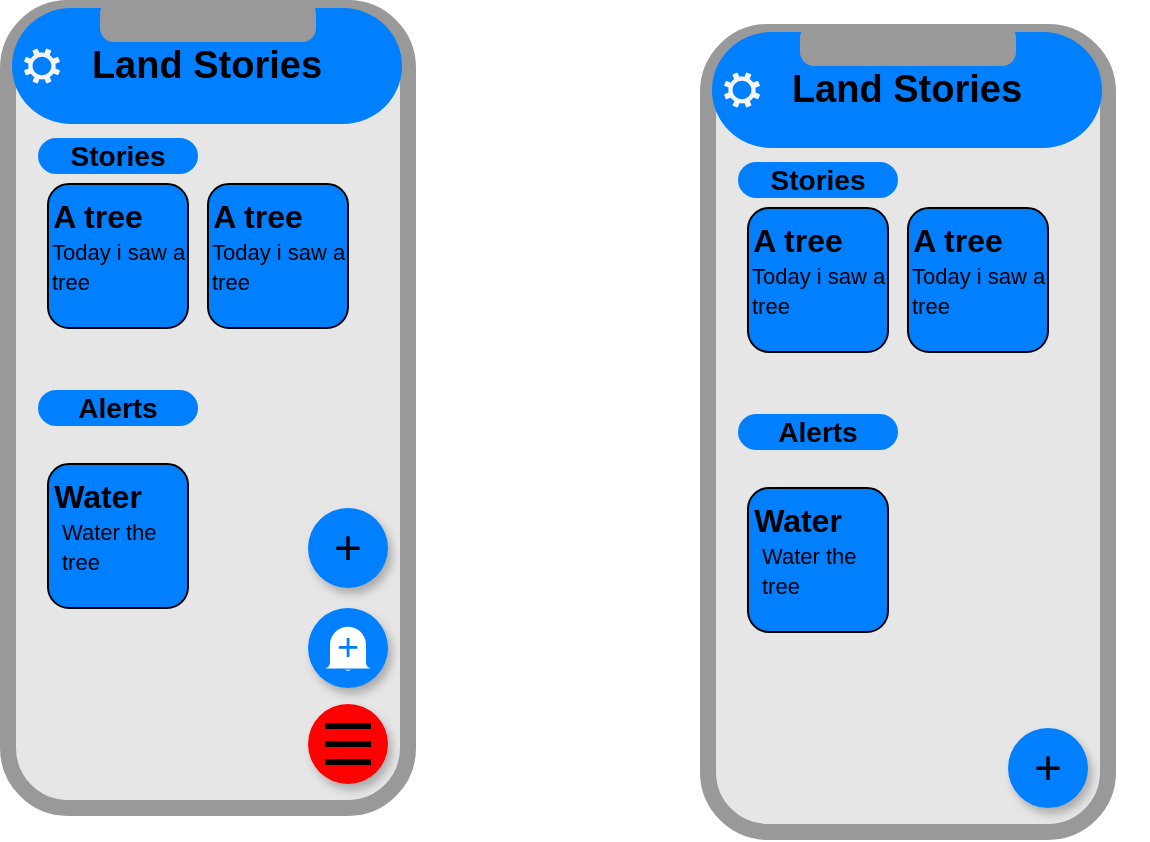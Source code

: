 <mxfile version="13.0.1" type="device"><diagram id="KPZKHzw1VA5HoG7cFatM" name="Page-1"><mxGraphModel dx="1278" dy="948" grid="1" gridSize="10" guides="1" tooltips="1" connect="1" arrows="1" fold="1" page="1" pageScale="1" pageWidth="1169" pageHeight="1654" math="0" shadow="0"><root><mxCell id="0"/><mxCell id="1" parent="0"/><mxCell id="MRaBYjKitULQPmLLkepe-20" value="" style="group;arcSize=24;" vertex="1" connectable="0" parent="1"><mxGeometry x="700" y="422" width="220" height="400" as="geometry"/></mxCell><mxCell id="MRaBYjKitULQPmLLkepe-6" value="" style="group;fillColor=#E6E6E6;rounded=1;" vertex="1" connectable="0" parent="MRaBYjKitULQPmLLkepe-20"><mxGeometry width="200" height="400" as="geometry"/></mxCell><mxCell id="MRaBYjKitULQPmLLkepe-4" value="" style="rounded=1;whiteSpace=wrap;html=1;fillColor=none;strokeWidth=8;strokeColor=#999999;" vertex="1" parent="MRaBYjKitULQPmLLkepe-20"><mxGeometry width="200" height="400" as="geometry"/></mxCell><mxCell id="MRaBYjKitULQPmLLkepe-21" value="&lt;font style=&quot;font-size: 19px&quot;&gt;&lt;b&gt;Land Stories&lt;/b&gt;&lt;/font&gt;" style="rounded=1;whiteSpace=wrap;html=1;strokeColor=none;strokeWidth=6;fillColor=#007FFF;arcSize=51;align=center;" vertex="1" parent="MRaBYjKitULQPmLLkepe-20"><mxGeometry x="2" width="195" height="58" as="geometry"/></mxCell><mxCell id="MRaBYjKitULQPmLLkepe-5" value="" style="rounded=1;whiteSpace=wrap;html=1;strokeWidth=8;fillColor=#999999;strokeColor=#999999;arcSize=23;" vertex="1" parent="MRaBYjKitULQPmLLkepe-20"><mxGeometry x="50" width="100" height="13" as="geometry"/></mxCell><mxCell id="MRaBYjKitULQPmLLkepe-26" value="" style="group" vertex="1" connectable="0" parent="MRaBYjKitULQPmLLkepe-20"><mxGeometry x="20" y="88" width="70" height="72" as="geometry"/></mxCell><mxCell id="MRaBYjKitULQPmLLkepe-22" value="" style="rounded=1;whiteSpace=wrap;html=1;strokeColor=#000000;strokeWidth=1;fillColor=#007FFF;" vertex="1" parent="MRaBYjKitULQPmLLkepe-26"><mxGeometry width="70" height="72" as="geometry"/></mxCell><mxCell id="MRaBYjKitULQPmLLkepe-24" value="&lt;font style=&quot;font-size: 16px&quot;&gt;A tree&lt;/font&gt;" style="text;html=1;strokeColor=none;fillColor=none;align=center;verticalAlign=middle;whiteSpace=wrap;rounded=0;fontStyle=1" vertex="1" parent="MRaBYjKitULQPmLLkepe-26"><mxGeometry width="50" height="32" as="geometry"/></mxCell><mxCell id="MRaBYjKitULQPmLLkepe-25" value="&lt;font style=&quot;font-size: 11px ; font-weight: normal&quot;&gt;Today i saw a tree&amp;nbsp;&lt;/font&gt;" style="text;html=1;strokeColor=none;fillColor=none;align=left;verticalAlign=middle;whiteSpace=wrap;rounded=0;fontStyle=1" vertex="1" parent="MRaBYjKitULQPmLLkepe-26"><mxGeometry y="20" width="70" height="42" as="geometry"/></mxCell><mxCell id="MRaBYjKitULQPmLLkepe-27" value="" style="group" vertex="1" connectable="0" parent="MRaBYjKitULQPmLLkepe-20"><mxGeometry x="100" y="88" width="70" height="72" as="geometry"/></mxCell><mxCell id="MRaBYjKitULQPmLLkepe-28" value="" style="rounded=1;whiteSpace=wrap;html=1;strokeColor=#000000;strokeWidth=1;fillColor=#007FFF;" vertex="1" parent="MRaBYjKitULQPmLLkepe-27"><mxGeometry width="70" height="72" as="geometry"/></mxCell><mxCell id="MRaBYjKitULQPmLLkepe-29" value="&lt;font style=&quot;font-size: 16px&quot;&gt;A tree&lt;/font&gt;" style="text;html=1;strokeColor=none;fillColor=none;align=center;verticalAlign=middle;whiteSpace=wrap;rounded=0;fontStyle=1" vertex="1" parent="MRaBYjKitULQPmLLkepe-27"><mxGeometry width="50" height="32" as="geometry"/></mxCell><mxCell id="MRaBYjKitULQPmLLkepe-30" value="&lt;font style=&quot;font-size: 11px ; font-weight: normal&quot;&gt;Today i saw a tree&amp;nbsp;&lt;/font&gt;" style="text;html=1;strokeColor=none;fillColor=none;align=left;verticalAlign=middle;whiteSpace=wrap;rounded=0;fontStyle=1" vertex="1" parent="MRaBYjKitULQPmLLkepe-27"><mxGeometry y="20" width="70" height="42" as="geometry"/></mxCell><mxCell id="MRaBYjKitULQPmLLkepe-35" value="&lt;font&gt;&lt;b&gt;&lt;font style=&quot;font-size: 14px&quot;&gt;Stories&lt;/font&gt;&lt;br&gt;&lt;/b&gt;&lt;/font&gt;" style="rounded=1;whiteSpace=wrap;html=1;strokeColor=none;strokeWidth=3;fillColor=#007FFF;arcSize=51;align=center;" vertex="1" parent="MRaBYjKitULQPmLLkepe-20"><mxGeometry x="15" y="65" width="80" height="18" as="geometry"/></mxCell><mxCell id="MRaBYjKitULQPmLLkepe-36" value="&lt;font&gt;&lt;b&gt;&lt;font style=&quot;font-size: 14px&quot;&gt;Alerts&lt;/font&gt;&lt;br&gt;&lt;/b&gt;&lt;/font&gt;" style="rounded=1;whiteSpace=wrap;html=1;strokeColor=none;strokeWidth=3;fillColor=#007FFF;arcSize=51;align=center;" vertex="1" parent="MRaBYjKitULQPmLLkepe-20"><mxGeometry x="15" y="191" width="80" height="18" as="geometry"/></mxCell><mxCell id="MRaBYjKitULQPmLLkepe-41" value="" style="group" vertex="1" connectable="0" parent="MRaBYjKitULQPmLLkepe-20"><mxGeometry x="20" y="228" width="70" height="72" as="geometry"/></mxCell><mxCell id="MRaBYjKitULQPmLLkepe-38" value="" style="rounded=1;whiteSpace=wrap;html=1;strokeColor=#000000;strokeWidth=1;fillColor=#007FFF;" vertex="1" parent="MRaBYjKitULQPmLLkepe-41"><mxGeometry width="70" height="72" as="geometry"/></mxCell><mxCell id="MRaBYjKitULQPmLLkepe-39" value="&lt;font style=&quot;font-size: 16px&quot;&gt;Water&lt;/font&gt;" style="text;html=1;strokeColor=none;fillColor=none;align=center;verticalAlign=middle;whiteSpace=wrap;rounded=0;fontStyle=1" vertex="1" parent="MRaBYjKitULQPmLLkepe-41"><mxGeometry width="50" height="32" as="geometry"/></mxCell><mxCell id="MRaBYjKitULQPmLLkepe-40" value="&lt;span style=&quot;font-size: 11px ; font-weight: 400&quot;&gt;Water the tree&lt;/span&gt;" style="text;html=1;strokeColor=none;fillColor=none;align=left;verticalAlign=middle;whiteSpace=wrap;rounded=0;fontStyle=1" vertex="1" parent="MRaBYjKitULQPmLLkepe-41"><mxGeometry x="5" y="20" width="60" height="42" as="geometry"/></mxCell><mxCell id="MRaBYjKitULQPmLLkepe-42" value="" style="pointerEvents=1;shadow=0;dashed=0;html=1;strokeColor=none;fillColor=#f5f5f5;labelPosition=center;verticalLabelPosition=bottom;verticalAlign=top;outlineConnect=0;align=center;shape=mxgraph.office.concepts.settings;rounded=1;fontColor=#333333;" vertex="1" parent="MRaBYjKitULQPmLLkepe-20"><mxGeometry x="8" y="20.25" width="18" height="17.5" as="geometry"/></mxCell><mxCell id="MRaBYjKitULQPmLLkepe-43" value="&lt;font style=&quot;font-size: 24px&quot;&gt;+&lt;/font&gt;" style="ellipse;whiteSpace=wrap;html=1;aspect=fixed;rounded=1;strokeColor=none;strokeWidth=3;fillColor=#007FFF;shadow=1;" vertex="1" parent="MRaBYjKitULQPmLLkepe-20"><mxGeometry x="150" y="348" width="40" height="40" as="geometry"/></mxCell><mxCell id="MRaBYjKitULQPmLLkepe-44" value="" style="group;arcSize=24;" vertex="1" connectable="0" parent="1"><mxGeometry x="350" y="410" width="220" height="400" as="geometry"/></mxCell><mxCell id="MRaBYjKitULQPmLLkepe-45" value="" style="group;fillColor=#E6E6E6;rounded=1;" vertex="1" connectable="0" parent="MRaBYjKitULQPmLLkepe-44"><mxGeometry width="200" height="400" as="geometry"/></mxCell><mxCell id="MRaBYjKitULQPmLLkepe-46" value="" style="rounded=1;whiteSpace=wrap;html=1;fillColor=none;strokeWidth=8;strokeColor=#999999;" vertex="1" parent="MRaBYjKitULQPmLLkepe-44"><mxGeometry width="200" height="400" as="geometry"/></mxCell><mxCell id="MRaBYjKitULQPmLLkepe-47" value="&lt;font style=&quot;font-size: 19px&quot;&gt;&lt;b&gt;Land Stories&lt;/b&gt;&lt;/font&gt;" style="rounded=1;whiteSpace=wrap;html=1;strokeColor=none;strokeWidth=6;fillColor=#007FFF;arcSize=51;align=center;" vertex="1" parent="MRaBYjKitULQPmLLkepe-44"><mxGeometry x="2" width="195" height="58" as="geometry"/></mxCell><mxCell id="MRaBYjKitULQPmLLkepe-48" value="" style="rounded=1;whiteSpace=wrap;html=1;strokeWidth=8;fillColor=#999999;strokeColor=#999999;arcSize=23;" vertex="1" parent="MRaBYjKitULQPmLLkepe-44"><mxGeometry x="50" width="100" height="13" as="geometry"/></mxCell><mxCell id="MRaBYjKitULQPmLLkepe-49" value="" style="group" vertex="1" connectable="0" parent="MRaBYjKitULQPmLLkepe-44"><mxGeometry x="20" y="88" width="70" height="72" as="geometry"/></mxCell><mxCell id="MRaBYjKitULQPmLLkepe-50" value="" style="rounded=1;whiteSpace=wrap;html=1;strokeColor=#000000;strokeWidth=1;fillColor=#007FFF;" vertex="1" parent="MRaBYjKitULQPmLLkepe-49"><mxGeometry width="70" height="72" as="geometry"/></mxCell><mxCell id="MRaBYjKitULQPmLLkepe-51" value="&lt;font style=&quot;font-size: 16px&quot;&gt;A tree&lt;/font&gt;" style="text;html=1;strokeColor=none;fillColor=none;align=center;verticalAlign=middle;whiteSpace=wrap;rounded=0;fontStyle=1" vertex="1" parent="MRaBYjKitULQPmLLkepe-49"><mxGeometry width="50" height="32" as="geometry"/></mxCell><mxCell id="MRaBYjKitULQPmLLkepe-52" value="&lt;font style=&quot;font-size: 11px ; font-weight: normal&quot;&gt;Today i saw a tree&amp;nbsp;&lt;/font&gt;" style="text;html=1;strokeColor=none;fillColor=none;align=left;verticalAlign=middle;whiteSpace=wrap;rounded=0;fontStyle=1" vertex="1" parent="MRaBYjKitULQPmLLkepe-49"><mxGeometry y="20" width="70" height="42" as="geometry"/></mxCell><mxCell id="MRaBYjKitULQPmLLkepe-53" value="" style="group" vertex="1" connectable="0" parent="MRaBYjKitULQPmLLkepe-44"><mxGeometry x="100" y="88" width="70" height="72" as="geometry"/></mxCell><mxCell id="MRaBYjKitULQPmLLkepe-54" value="" style="rounded=1;whiteSpace=wrap;html=1;strokeColor=#000000;strokeWidth=1;fillColor=#007FFF;" vertex="1" parent="MRaBYjKitULQPmLLkepe-53"><mxGeometry width="70" height="72" as="geometry"/></mxCell><mxCell id="MRaBYjKitULQPmLLkepe-55" value="&lt;font style=&quot;font-size: 16px&quot;&gt;A tree&lt;/font&gt;" style="text;html=1;strokeColor=none;fillColor=none;align=center;verticalAlign=middle;whiteSpace=wrap;rounded=0;fontStyle=1" vertex="1" parent="MRaBYjKitULQPmLLkepe-53"><mxGeometry width="50" height="32" as="geometry"/></mxCell><mxCell id="MRaBYjKitULQPmLLkepe-56" value="&lt;font style=&quot;font-size: 11px ; font-weight: normal&quot;&gt;Today i saw a tree&amp;nbsp;&lt;/font&gt;" style="text;html=1;strokeColor=none;fillColor=none;align=left;verticalAlign=middle;whiteSpace=wrap;rounded=0;fontStyle=1" vertex="1" parent="MRaBYjKitULQPmLLkepe-53"><mxGeometry y="20" width="70" height="42" as="geometry"/></mxCell><mxCell id="MRaBYjKitULQPmLLkepe-57" value="&lt;font&gt;&lt;b&gt;&lt;font style=&quot;font-size: 14px&quot;&gt;Stories&lt;/font&gt;&lt;br&gt;&lt;/b&gt;&lt;/font&gt;" style="rounded=1;whiteSpace=wrap;html=1;strokeColor=none;strokeWidth=3;fillColor=#007FFF;arcSize=51;align=center;" vertex="1" parent="MRaBYjKitULQPmLLkepe-44"><mxGeometry x="15" y="65" width="80" height="18" as="geometry"/></mxCell><mxCell id="MRaBYjKitULQPmLLkepe-58" value="&lt;font&gt;&lt;b&gt;&lt;font style=&quot;font-size: 14px&quot;&gt;Alerts&lt;/font&gt;&lt;br&gt;&lt;/b&gt;&lt;/font&gt;" style="rounded=1;whiteSpace=wrap;html=1;strokeColor=none;strokeWidth=3;fillColor=#007FFF;arcSize=51;align=center;" vertex="1" parent="MRaBYjKitULQPmLLkepe-44"><mxGeometry x="15" y="191" width="80" height="18" as="geometry"/></mxCell><mxCell id="MRaBYjKitULQPmLLkepe-59" value="" style="group" vertex="1" connectable="0" parent="MRaBYjKitULQPmLLkepe-44"><mxGeometry x="20" y="228" width="70" height="72" as="geometry"/></mxCell><mxCell id="MRaBYjKitULQPmLLkepe-60" value="" style="rounded=1;whiteSpace=wrap;html=1;strokeColor=#000000;strokeWidth=1;fillColor=#007FFF;" vertex="1" parent="MRaBYjKitULQPmLLkepe-59"><mxGeometry width="70" height="72" as="geometry"/></mxCell><mxCell id="MRaBYjKitULQPmLLkepe-61" value="&lt;font style=&quot;font-size: 16px&quot;&gt;Water&lt;/font&gt;" style="text;html=1;strokeColor=none;fillColor=none;align=center;verticalAlign=middle;whiteSpace=wrap;rounded=0;fontStyle=1" vertex="1" parent="MRaBYjKitULQPmLLkepe-59"><mxGeometry width="50" height="32" as="geometry"/></mxCell><mxCell id="MRaBYjKitULQPmLLkepe-62" value="&lt;span style=&quot;font-size: 11px ; font-weight: 400&quot;&gt;Water the tree&lt;/span&gt;" style="text;html=1;strokeColor=none;fillColor=none;align=left;verticalAlign=middle;whiteSpace=wrap;rounded=0;fontStyle=1" vertex="1" parent="MRaBYjKitULQPmLLkepe-59"><mxGeometry x="5" y="20" width="60" height="42" as="geometry"/></mxCell><mxCell id="MRaBYjKitULQPmLLkepe-63" value="" style="pointerEvents=1;shadow=0;dashed=0;html=1;strokeColor=none;fillColor=#f5f5f5;labelPosition=center;verticalLabelPosition=bottom;verticalAlign=top;outlineConnect=0;align=center;shape=mxgraph.office.concepts.settings;rounded=1;fontColor=#333333;" vertex="1" parent="MRaBYjKitULQPmLLkepe-44"><mxGeometry x="8" y="20.25" width="18" height="17.5" as="geometry"/></mxCell><mxCell id="MRaBYjKitULQPmLLkepe-64" value="" style="ellipse;whiteSpace=wrap;html=1;aspect=fixed;rounded=1;strokeColor=none;strokeWidth=3;fillColor=#FF0000;shadow=1;" vertex="1" parent="MRaBYjKitULQPmLLkepe-44"><mxGeometry x="150" y="348" width="40" height="40" as="geometry"/></mxCell><mxCell id="MRaBYjKitULQPmLLkepe-65" value="" style="ellipse;whiteSpace=wrap;html=1;aspect=fixed;rounded=1;strokeColor=none;strokeWidth=3;fillColor=#007FFF;shadow=1;" vertex="1" parent="MRaBYjKitULQPmLLkepe-44"><mxGeometry x="150" y="300" width="40" height="40" as="geometry"/></mxCell><mxCell id="MRaBYjKitULQPmLLkepe-66" value="&lt;font style=&quot;font-size: 24px&quot;&gt;+&lt;/font&gt;" style="ellipse;whiteSpace=wrap;html=1;aspect=fixed;rounded=1;strokeColor=none;strokeWidth=3;fillColor=#007FFF;shadow=1;" vertex="1" parent="MRaBYjKitULQPmLLkepe-44"><mxGeometry x="150" y="250" width="40" height="40" as="geometry"/></mxCell><mxCell id="MRaBYjKitULQPmLLkepe-73" value="" style="endArrow=none;html=1;arcSize=200;strokeWidth=3;rounded=1;" edge="1" parent="MRaBYjKitULQPmLLkepe-44"><mxGeometry width="50" height="50" relative="1" as="geometry"><mxPoint x="158.5" y="358.95" as="sourcePoint"/><mxPoint x="181.5" y="359" as="targetPoint"/></mxGeometry></mxCell><mxCell id="MRaBYjKitULQPmLLkepe-74" value="" style="endArrow=none;html=1;arcSize=200;strokeWidth=3;rounded=1;" edge="1" parent="MRaBYjKitULQPmLLkepe-44"><mxGeometry width="50" height="50" relative="1" as="geometry"><mxPoint x="158.5" y="367.95" as="sourcePoint"/><mxPoint x="181.5" y="368" as="targetPoint"/></mxGeometry></mxCell><mxCell id="MRaBYjKitULQPmLLkepe-75" value="" style="endArrow=none;html=1;arcSize=200;strokeWidth=3;rounded=1;" edge="1" parent="MRaBYjKitULQPmLLkepe-44"><mxGeometry width="50" height="50" relative="1" as="geometry"><mxPoint x="158.5" y="376.95" as="sourcePoint"/><mxPoint x="181.5" y="377" as="targetPoint"/></mxGeometry></mxCell><mxCell id="MRaBYjKitULQPmLLkepe-76" value="" style="html=1;verticalLabelPosition=bottom;align=center;labelBackgroundColor=#ffffff;verticalAlign=top;strokeWidth=2;strokeColor=none;shadow=0;dashed=0;shape=mxgraph.ios7.icons.bell;rounded=1;fillColor=#FFFFFF;" vertex="1" parent="MRaBYjKitULQPmLLkepe-44"><mxGeometry x="158" y="308.45" width="24" height="23.1" as="geometry"/></mxCell><mxCell id="MRaBYjKitULQPmLLkepe-77" value="&lt;font color=&quot;#007fff&quot; style=&quot;font-size: 19px&quot;&gt;+&lt;/font&gt;" style="text;html=1;strokeColor=none;fillColor=none;align=center;verticalAlign=middle;whiteSpace=wrap;rounded=0;shadow=1;" vertex="1" parent="MRaBYjKitULQPmLLkepe-44"><mxGeometry x="170" y="310" height="20" as="geometry"/></mxCell></root></mxGraphModel></diagram></mxfile>